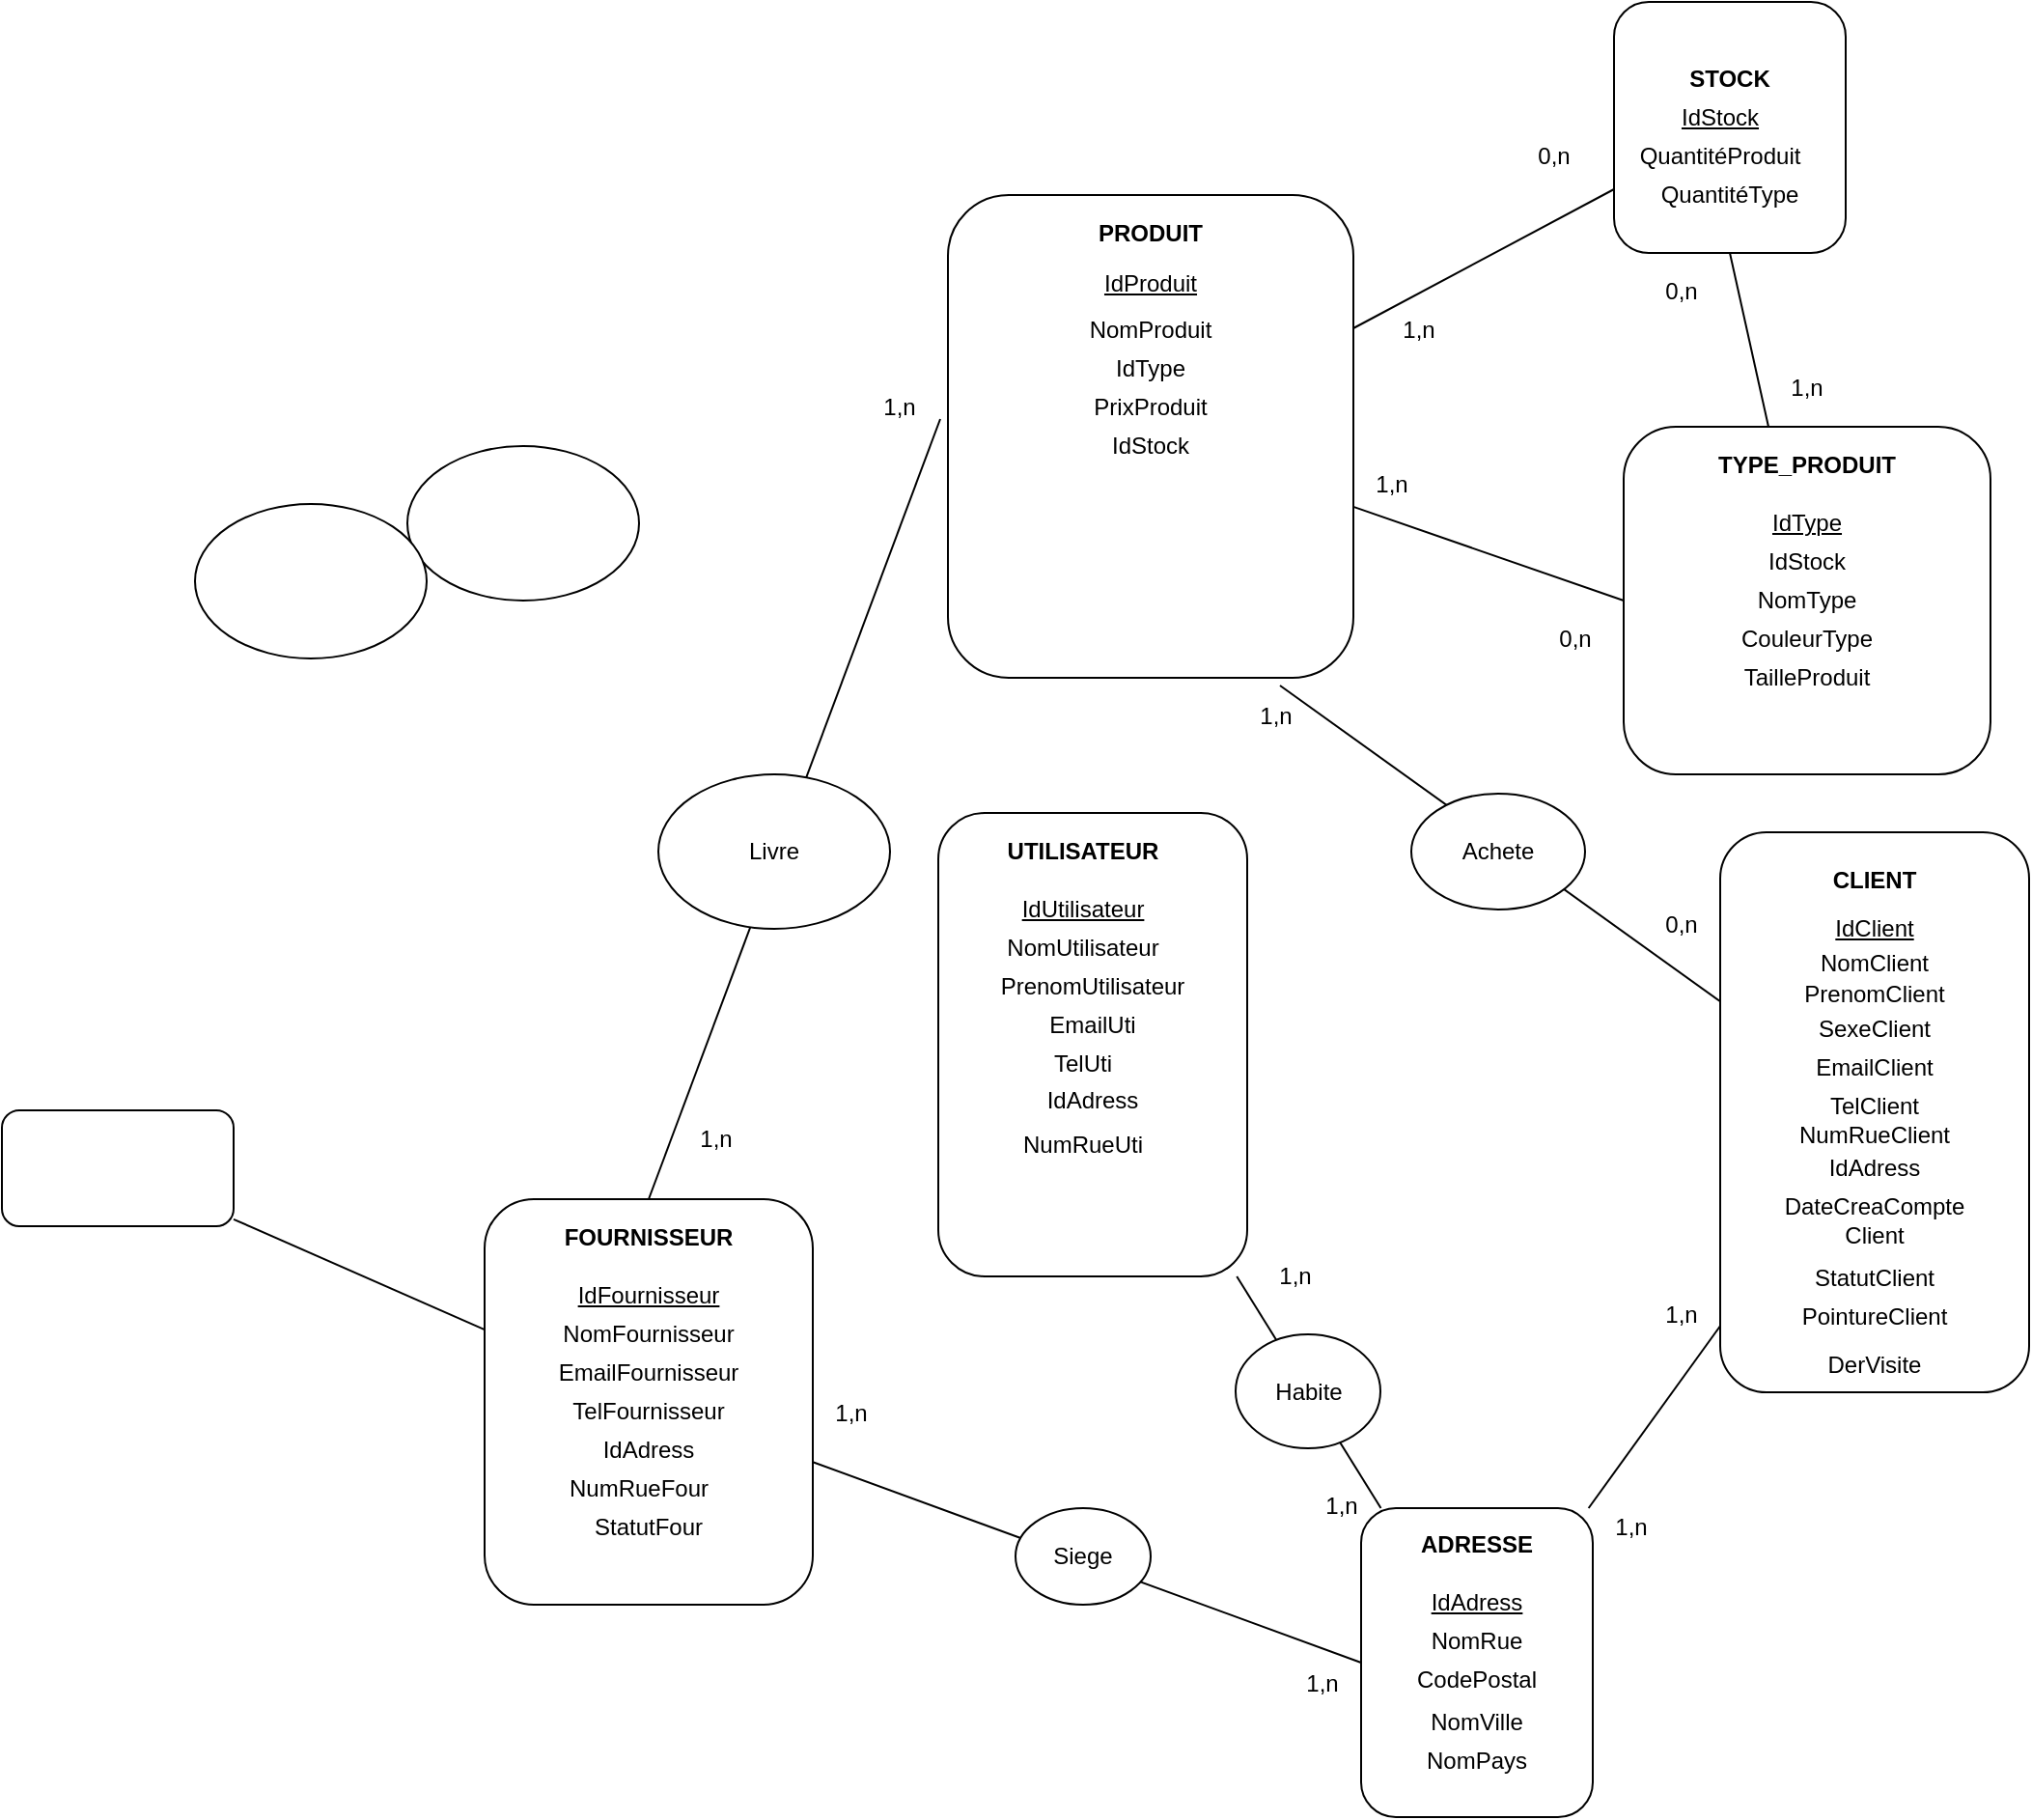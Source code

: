 <mxfile version="12.9.5" type="github">
  <diagram id="_cVDuks62UaKVImhQFzd" name="Page-1">
    <mxGraphModel dx="2249" dy="1931" grid="1" gridSize="10" guides="1" tooltips="1" connect="1" arrows="1" fold="1" page="1" pageScale="1" pageWidth="827" pageHeight="1169" math="0" shadow="0">
      <root>
        <mxCell id="0" />
        <mxCell id="1" parent="0" />
        <mxCell id="PKBHu8Fdax7sOy9F1GHR-1" value="" style="rounded=1;whiteSpace=wrap;html=1;" parent="1" vertex="1">
          <mxGeometry x="-40" y="530" width="170" height="210" as="geometry" />
        </mxCell>
        <mxCell id="PKBHu8Fdax7sOy9F1GHR-2" value="" style="rounded=1;whiteSpace=wrap;html=1;" parent="1" vertex="1">
          <mxGeometry x="200" y="10" width="210" height="250" as="geometry" />
        </mxCell>
        <mxCell id="PKBHu8Fdax7sOy9F1GHR-3" value="" style="rounded=1;whiteSpace=wrap;html=1;" parent="1" vertex="1">
          <mxGeometry x="195" y="330" width="160" height="240" as="geometry" />
        </mxCell>
        <mxCell id="PKBHu8Fdax7sOy9F1GHR-4" value="" style="rounded=1;whiteSpace=wrap;html=1;" parent="1" vertex="1">
          <mxGeometry x="600" y="340" width="160" height="290" as="geometry" />
        </mxCell>
        <mxCell id="PKBHu8Fdax7sOy9F1GHR-5" value="PRODUIT" style="text;html=1;strokeColor=none;fillColor=none;align=center;verticalAlign=middle;whiteSpace=wrap;rounded=0;fontStyle=1" parent="1" vertex="1">
          <mxGeometry x="285" y="20" width="40" height="20" as="geometry" />
        </mxCell>
        <mxCell id="PKBHu8Fdax7sOy9F1GHR-6" value="CLIENT" style="text;html=1;strokeColor=none;fillColor=none;align=center;verticalAlign=middle;whiteSpace=wrap;rounded=0;fontStyle=1" parent="1" vertex="1">
          <mxGeometry x="660" y="350" width="40" height="30" as="geometry" />
        </mxCell>
        <mxCell id="PKBHu8Fdax7sOy9F1GHR-8" value="FOURNISSEUR" style="text;html=1;strokeColor=none;fillColor=none;align=center;verticalAlign=middle;whiteSpace=wrap;rounded=0;fontStyle=1" parent="1" vertex="1">
          <mxGeometry x="25" y="540" width="40" height="20" as="geometry" />
        </mxCell>
        <mxCell id="PKBHu8Fdax7sOy9F1GHR-11" value="UTILISATEUR" style="text;html=1;strokeColor=none;fillColor=none;align=center;verticalAlign=middle;whiteSpace=wrap;rounded=0;fontStyle=1" parent="1" vertex="1">
          <mxGeometry x="250" y="340" width="40" height="20" as="geometry" />
        </mxCell>
        <mxCell id="7HdCGKZV9hbTOzj91E-3-1" value="IdUtilisateur" style="text;html=1;strokeColor=none;fillColor=none;align=center;verticalAlign=middle;whiteSpace=wrap;rounded=0;fontStyle=4" vertex="1" parent="1">
          <mxGeometry x="250" y="370" width="40" height="20" as="geometry" />
        </mxCell>
        <mxCell id="7HdCGKZV9hbTOzj91E-3-6" value="IdClient" style="text;html=1;strokeColor=none;fillColor=none;align=center;verticalAlign=middle;whiteSpace=wrap;rounded=0;fontStyle=4" vertex="1" parent="1">
          <mxGeometry x="660" y="380" width="40" height="20" as="geometry" />
        </mxCell>
        <mxCell id="7HdCGKZV9hbTOzj91E-3-7" value="IdFournisseur" style="text;html=1;strokeColor=none;fillColor=none;align=center;verticalAlign=middle;whiteSpace=wrap;rounded=0;fontStyle=4" vertex="1" parent="1">
          <mxGeometry x="25" y="570" width="40" height="20" as="geometry" />
        </mxCell>
        <mxCell id="7HdCGKZV9hbTOzj91E-3-8" value="IdProduit" style="text;html=1;strokeColor=none;fillColor=none;align=center;verticalAlign=middle;whiteSpace=wrap;rounded=0;fontStyle=4" vertex="1" parent="1">
          <mxGeometry x="285" y="46" width="40" height="20" as="geometry" />
        </mxCell>
        <mxCell id="7HdCGKZV9hbTOzj91E-3-9" value="NomUtilisateur" style="text;html=1;strokeColor=none;fillColor=none;align=center;verticalAlign=middle;whiteSpace=wrap;rounded=0;" vertex="1" parent="1">
          <mxGeometry x="250" y="390" width="40" height="20" as="geometry" />
        </mxCell>
        <mxCell id="7HdCGKZV9hbTOzj91E-3-10" value="PrenomUtilisateur" style="text;html=1;strokeColor=none;fillColor=none;align=center;verticalAlign=middle;whiteSpace=wrap;rounded=0;" vertex="1" parent="1">
          <mxGeometry x="255" y="410" width="40" height="20" as="geometry" />
        </mxCell>
        <mxCell id="7HdCGKZV9hbTOzj91E-3-11" value="EmailUti" style="text;html=1;strokeColor=none;fillColor=none;align=center;verticalAlign=middle;whiteSpace=wrap;rounded=0;" vertex="1" parent="1">
          <mxGeometry x="255" y="430" width="40" height="20" as="geometry" />
        </mxCell>
        <mxCell id="7HdCGKZV9hbTOzj91E-3-12" value="TelUti" style="text;html=1;strokeColor=none;fillColor=none;align=center;verticalAlign=middle;whiteSpace=wrap;rounded=0;" vertex="1" parent="1">
          <mxGeometry x="250" y="450" width="40" height="20" as="geometry" />
        </mxCell>
        <mxCell id="7HdCGKZV9hbTOzj91E-3-13" value="PrenomClient" style="text;html=1;strokeColor=none;fillColor=none;align=center;verticalAlign=middle;whiteSpace=wrap;rounded=0;" vertex="1" parent="1">
          <mxGeometry x="660" y="414" width="40" height="20" as="geometry" />
        </mxCell>
        <mxCell id="7HdCGKZV9hbTOzj91E-3-14" value="EmailClient" style="text;html=1;strokeColor=none;fillColor=none;align=center;verticalAlign=middle;whiteSpace=wrap;rounded=0;" vertex="1" parent="1">
          <mxGeometry x="660" y="452" width="40" height="20" as="geometry" />
        </mxCell>
        <mxCell id="7HdCGKZV9hbTOzj91E-3-15" value="NomClient" style="text;html=1;strokeColor=none;fillColor=none;align=center;verticalAlign=middle;whiteSpace=wrap;rounded=0;" vertex="1" parent="1">
          <mxGeometry x="660" y="398" width="40" height="20" as="geometry" />
        </mxCell>
        <mxCell id="7HdCGKZV9hbTOzj91E-3-16" value="IdAdress" style="text;html=1;strokeColor=none;fillColor=none;align=center;verticalAlign=middle;whiteSpace=wrap;rounded=0;" vertex="1" parent="1">
          <mxGeometry x="660" y="504" width="40" height="20" as="geometry" />
        </mxCell>
        <mxCell id="7HdCGKZV9hbTOzj91E-3-18" value="IdAdress" style="text;html=1;strokeColor=none;fillColor=none;align=center;verticalAlign=middle;whiteSpace=wrap;rounded=0;" vertex="1" parent="1">
          <mxGeometry x="255" y="469" width="40" height="20" as="geometry" />
        </mxCell>
        <mxCell id="7HdCGKZV9hbTOzj91E-3-19" value="" style="rounded=1;whiteSpace=wrap;html=1;" vertex="1" parent="1">
          <mxGeometry x="414" y="690" width="120" height="160" as="geometry" />
        </mxCell>
        <mxCell id="7HdCGKZV9hbTOzj91E-3-17" value="IdAdress" style="text;html=1;strokeColor=none;fillColor=none;align=center;verticalAlign=middle;whiteSpace=wrap;rounded=0;fontStyle=4" vertex="1" parent="1">
          <mxGeometry x="454" y="729" width="40" height="20" as="geometry" />
        </mxCell>
        <mxCell id="7HdCGKZV9hbTOzj91E-3-20" value="ADRESSE" style="text;html=1;strokeColor=none;fillColor=none;align=center;verticalAlign=middle;whiteSpace=wrap;rounded=0;fontStyle=1" vertex="1" parent="1">
          <mxGeometry x="454" y="699" width="40" height="20" as="geometry" />
        </mxCell>
        <mxCell id="7HdCGKZV9hbTOzj91E-3-21" value="NumRueClient" style="text;html=1;strokeColor=none;fillColor=none;align=center;verticalAlign=middle;whiteSpace=wrap;rounded=0;" vertex="1" parent="1">
          <mxGeometry x="660" y="487" width="40" height="20" as="geometry" />
        </mxCell>
        <mxCell id="7HdCGKZV9hbTOzj91E-3-23" value="NomRue" style="text;html=1;strokeColor=none;fillColor=none;align=center;verticalAlign=middle;whiteSpace=wrap;rounded=0;" vertex="1" parent="1">
          <mxGeometry x="454" y="749" width="40" height="20" as="geometry" />
        </mxCell>
        <mxCell id="7HdCGKZV9hbTOzj91E-3-24" value="CodePostal" style="text;html=1;strokeColor=none;fillColor=none;align=center;verticalAlign=middle;whiteSpace=wrap;rounded=0;" vertex="1" parent="1">
          <mxGeometry x="454" y="769" width="40" height="20" as="geometry" />
        </mxCell>
        <mxCell id="7HdCGKZV9hbTOzj91E-3-25" value="NomVille" style="text;html=1;strokeColor=none;fillColor=none;align=center;verticalAlign=middle;whiteSpace=wrap;rounded=0;" vertex="1" parent="1">
          <mxGeometry x="454" y="791" width="40" height="20" as="geometry" />
        </mxCell>
        <mxCell id="7HdCGKZV9hbTOzj91E-3-26" value="" style="endArrow=none;html=1;" edge="1" parent="1" source="7HdCGKZV9hbTOzj91E-3-19" target="PKBHu8Fdax7sOy9F1GHR-4">
          <mxGeometry width="50" height="50" relative="1" as="geometry">
            <mxPoint x="390" y="600" as="sourcePoint" />
            <mxPoint x="440" y="550" as="targetPoint" />
          </mxGeometry>
        </mxCell>
        <mxCell id="7HdCGKZV9hbTOzj91E-3-27" value="" style="endArrow=none;html=1;" edge="1" parent="1" source="7HdCGKZV9hbTOzj91E-3-19" target="PKBHu8Fdax7sOy9F1GHR-3">
          <mxGeometry width="50" height="50" relative="1" as="geometry">
            <mxPoint x="390" y="600" as="sourcePoint" />
            <mxPoint x="440" y="550" as="targetPoint" />
          </mxGeometry>
        </mxCell>
        <mxCell id="7HdCGKZV9hbTOzj91E-3-28" value="TelClient" style="text;html=1;strokeColor=none;fillColor=none;align=center;verticalAlign=middle;whiteSpace=wrap;rounded=0;" vertex="1" parent="1">
          <mxGeometry x="660" y="472" width="40" height="20" as="geometry" />
        </mxCell>
        <mxCell id="7HdCGKZV9hbTOzj91E-3-29" value="DerVisite" style="text;html=1;strokeColor=none;fillColor=none;align=center;verticalAlign=middle;whiteSpace=wrap;rounded=0;" vertex="1" parent="1">
          <mxGeometry x="660" y="601" width="40" height="30" as="geometry" />
        </mxCell>
        <mxCell id="7HdCGKZV9hbTOzj91E-3-30" value="DateCreaCompte Client" style="text;html=1;strokeColor=none;fillColor=none;align=center;verticalAlign=middle;whiteSpace=wrap;rounded=0;" vertex="1" parent="1">
          <mxGeometry x="660" y="531" width="40" height="20" as="geometry" />
        </mxCell>
        <mxCell id="7HdCGKZV9hbTOzj91E-3-32" value="StatutClient" style="text;html=1;strokeColor=none;fillColor=none;align=center;verticalAlign=middle;whiteSpace=wrap;rounded=0;" vertex="1" parent="1">
          <mxGeometry x="660" y="561" width="40" height="20" as="geometry" />
        </mxCell>
        <mxCell id="7HdCGKZV9hbTOzj91E-3-33" value="PointureClient" style="text;html=1;strokeColor=none;fillColor=none;align=center;verticalAlign=middle;whiteSpace=wrap;rounded=0;" vertex="1" parent="1">
          <mxGeometry x="660" y="581" width="40" height="20" as="geometry" />
        </mxCell>
        <mxCell id="7HdCGKZV9hbTOzj91E-3-36" value="SexeClient" style="text;html=1;strokeColor=none;fillColor=none;align=center;verticalAlign=middle;whiteSpace=wrap;rounded=0;" vertex="1" parent="1">
          <mxGeometry x="660" y="432" width="40" height="20" as="geometry" />
        </mxCell>
        <mxCell id="7HdCGKZV9hbTOzj91E-3-37" value="NomProduit" style="text;html=1;strokeColor=none;fillColor=none;align=center;verticalAlign=middle;whiteSpace=wrap;rounded=0;" vertex="1" parent="1">
          <mxGeometry x="285" y="70" width="40" height="20" as="geometry" />
        </mxCell>
        <mxCell id="7HdCGKZV9hbTOzj91E-3-38" value="IdType" style="text;html=1;strokeColor=none;fillColor=none;align=center;verticalAlign=middle;whiteSpace=wrap;rounded=0;" vertex="1" parent="1">
          <mxGeometry x="285" y="90" width="40" height="20" as="geometry" />
        </mxCell>
        <mxCell id="7HdCGKZV9hbTOzj91E-3-39" value="PrixProduit" style="text;html=1;strokeColor=none;fillColor=none;align=center;verticalAlign=middle;whiteSpace=wrap;rounded=0;" vertex="1" parent="1">
          <mxGeometry x="285" y="110" width="40" height="20" as="geometry" />
        </mxCell>
        <mxCell id="7HdCGKZV9hbTOzj91E-3-40" value="" style="rounded=1;whiteSpace=wrap;html=1;" vertex="1" parent="1">
          <mxGeometry x="550" y="130" width="190" height="180" as="geometry" />
        </mxCell>
        <mxCell id="7HdCGKZV9hbTOzj91E-3-41" value="TYPE_PRODUIT" style="text;html=1;strokeColor=none;fillColor=none;align=center;verticalAlign=middle;whiteSpace=wrap;rounded=0;fontStyle=1" vertex="1" parent="1">
          <mxGeometry x="625" y="140" width="40" height="20" as="geometry" />
        </mxCell>
        <mxCell id="7HdCGKZV9hbTOzj91E-3-44" value="IdType" style="text;html=1;strokeColor=none;fillColor=none;align=center;verticalAlign=middle;whiteSpace=wrap;rounded=0;fontStyle=4" vertex="1" parent="1">
          <mxGeometry x="625" y="170" width="40" height="20" as="geometry" />
        </mxCell>
        <mxCell id="7HdCGKZV9hbTOzj91E-3-48" value="" style="rounded=1;whiteSpace=wrap;html=1;" vertex="1" parent="1">
          <mxGeometry x="-290" y="484" width="120" height="60" as="geometry" />
        </mxCell>
        <mxCell id="7HdCGKZV9hbTOzj91E-3-49" value="" style="rounded=1;whiteSpace=wrap;html=1;" vertex="1" parent="1">
          <mxGeometry x="545" y="-90" width="120" height="130" as="geometry" />
        </mxCell>
        <mxCell id="7HdCGKZV9hbTOzj91E-3-50" value="STOCK" style="text;html=1;strokeColor=none;fillColor=none;align=center;verticalAlign=middle;whiteSpace=wrap;rounded=0;fontStyle=1" vertex="1" parent="1">
          <mxGeometry x="585" y="-60" width="40" height="20" as="geometry" />
        </mxCell>
        <mxCell id="7HdCGKZV9hbTOzj91E-3-51" value="QuantitéProduit" style="text;html=1;strokeColor=none;fillColor=none;align=center;verticalAlign=middle;whiteSpace=wrap;rounded=0;" vertex="1" parent="1">
          <mxGeometry x="580" y="-20" width="40" height="20" as="geometry" />
        </mxCell>
        <mxCell id="7HdCGKZV9hbTOzj91E-3-52" value="IdStock" style="text;html=1;strokeColor=none;fillColor=none;align=center;verticalAlign=middle;whiteSpace=wrap;rounded=0;fontStyle=4" vertex="1" parent="1">
          <mxGeometry x="580" y="-40" width="40" height="20" as="geometry" />
        </mxCell>
        <mxCell id="7HdCGKZV9hbTOzj91E-3-53" value="IdStock" style="text;html=1;strokeColor=none;fillColor=none;align=center;verticalAlign=middle;whiteSpace=wrap;rounded=0;" vertex="1" parent="1">
          <mxGeometry x="625" y="190" width="40" height="20" as="geometry" />
        </mxCell>
        <mxCell id="7HdCGKZV9hbTOzj91E-3-55" value="IdStock" style="text;html=1;strokeColor=none;fillColor=none;align=center;verticalAlign=middle;whiteSpace=wrap;rounded=0;" vertex="1" parent="1">
          <mxGeometry x="285" y="130" width="40" height="20" as="geometry" />
        </mxCell>
        <mxCell id="7HdCGKZV9hbTOzj91E-3-56" value="QuantitéType" style="text;html=1;strokeColor=none;fillColor=none;align=center;verticalAlign=middle;whiteSpace=wrap;rounded=0;" vertex="1" parent="1">
          <mxGeometry x="585" width="40" height="20" as="geometry" />
        </mxCell>
        <mxCell id="7HdCGKZV9hbTOzj91E-3-57" value="" style="endArrow=none;html=1;" edge="1" parent="1" source="PKBHu8Fdax7sOy9F1GHR-2" target="7HdCGKZV9hbTOzj91E-3-49">
          <mxGeometry width="50" height="50" relative="1" as="geometry">
            <mxPoint x="440" y="260" as="sourcePoint" />
            <mxPoint x="490" y="210" as="targetPoint" />
          </mxGeometry>
        </mxCell>
        <mxCell id="7HdCGKZV9hbTOzj91E-3-58" value="" style="endArrow=none;html=1;entryX=0.5;entryY=1;entryDx=0;entryDy=0;" edge="1" parent="1" source="7HdCGKZV9hbTOzj91E-3-40" target="7HdCGKZV9hbTOzj91E-3-49">
          <mxGeometry width="50" height="50" relative="1" as="geometry">
            <mxPoint x="440" y="260" as="sourcePoint" />
            <mxPoint x="490" y="210" as="targetPoint" />
          </mxGeometry>
        </mxCell>
        <mxCell id="7HdCGKZV9hbTOzj91E-3-59" value="NomType" style="text;html=1;strokeColor=none;fillColor=none;align=center;verticalAlign=middle;whiteSpace=wrap;rounded=0;" vertex="1" parent="1">
          <mxGeometry x="625" y="210" width="40" height="20" as="geometry" />
        </mxCell>
        <mxCell id="7HdCGKZV9hbTOzj91E-3-60" value="CouleurType" style="text;html=1;strokeColor=none;fillColor=none;align=center;verticalAlign=middle;whiteSpace=wrap;rounded=0;" vertex="1" parent="1">
          <mxGeometry x="625" y="230" width="40" height="20" as="geometry" />
        </mxCell>
        <mxCell id="7HdCGKZV9hbTOzj91E-3-63" value="TailleProduit" style="text;html=1;strokeColor=none;fillColor=none;align=center;verticalAlign=middle;whiteSpace=wrap;rounded=0;" vertex="1" parent="1">
          <mxGeometry x="625" y="250" width="40" height="20" as="geometry" />
        </mxCell>
        <mxCell id="7HdCGKZV9hbTOzj91E-3-64" value="" style="endArrow=none;html=1;entryX=0;entryY=0.5;entryDx=0;entryDy=0;" edge="1" parent="1" source="PKBHu8Fdax7sOy9F1GHR-2" target="7HdCGKZV9hbTOzj91E-3-40">
          <mxGeometry width="50" height="50" relative="1" as="geometry">
            <mxPoint x="440" y="260" as="sourcePoint" />
            <mxPoint x="490" y="210" as="targetPoint" />
          </mxGeometry>
        </mxCell>
        <mxCell id="7HdCGKZV9hbTOzj91E-3-65" value="" style="endArrow=none;html=1;" edge="1" parent="1" source="PKBHu8Fdax7sOy9F1GHR-1" target="7HdCGKZV9hbTOzj91E-3-48">
          <mxGeometry width="50" height="50" relative="1" as="geometry">
            <mxPoint x="630" y="730" as="sourcePoint" />
            <mxPoint x="680" y="680" as="targetPoint" />
          </mxGeometry>
        </mxCell>
        <mxCell id="7HdCGKZV9hbTOzj91E-3-66" value="NomFournisseur" style="text;html=1;strokeColor=none;fillColor=none;align=center;verticalAlign=middle;whiteSpace=wrap;rounded=0;" vertex="1" parent="1">
          <mxGeometry x="25" y="590" width="40" height="20" as="geometry" />
        </mxCell>
        <mxCell id="7HdCGKZV9hbTOzj91E-3-67" value="EmailFournisseur" style="text;html=1;strokeColor=none;fillColor=none;align=center;verticalAlign=middle;whiteSpace=wrap;rounded=0;" vertex="1" parent="1">
          <mxGeometry x="25" y="610" width="40" height="20" as="geometry" />
        </mxCell>
        <mxCell id="7HdCGKZV9hbTOzj91E-3-68" value="TelFournisseur" style="text;html=1;strokeColor=none;fillColor=none;align=center;verticalAlign=middle;whiteSpace=wrap;rounded=0;" vertex="1" parent="1">
          <mxGeometry x="25" y="630" width="40" height="20" as="geometry" />
        </mxCell>
        <mxCell id="7HdCGKZV9hbTOzj91E-3-71" value="NumRueUti" style="text;html=1;strokeColor=none;fillColor=none;align=center;verticalAlign=middle;whiteSpace=wrap;rounded=0;" vertex="1" parent="1">
          <mxGeometry x="250" y="492" width="40" height="20" as="geometry" />
        </mxCell>
        <mxCell id="7HdCGKZV9hbTOzj91E-3-72" value="IdAdress" style="text;html=1;strokeColor=none;fillColor=none;align=center;verticalAlign=middle;whiteSpace=wrap;rounded=0;" vertex="1" parent="1">
          <mxGeometry x="25" y="650" width="40" height="20" as="geometry" />
        </mxCell>
        <mxCell id="7HdCGKZV9hbTOzj91E-3-73" value="NumRueFour" style="text;html=1;strokeColor=none;fillColor=none;align=center;verticalAlign=middle;whiteSpace=wrap;rounded=0;" vertex="1" parent="1">
          <mxGeometry x="20" y="670" width="40" height="20" as="geometry" />
        </mxCell>
        <mxCell id="7HdCGKZV9hbTOzj91E-3-74" value="" style="endArrow=none;html=1;entryX=0;entryY=0.5;entryDx=0;entryDy=0;" edge="1" parent="1" source="PKBHu8Fdax7sOy9F1GHR-1" target="7HdCGKZV9hbTOzj91E-3-19">
          <mxGeometry width="50" height="50" relative="1" as="geometry">
            <mxPoint x="380" y="630" as="sourcePoint" />
            <mxPoint x="430" y="580" as="targetPoint" />
          </mxGeometry>
        </mxCell>
        <mxCell id="7HdCGKZV9hbTOzj91E-3-75" value="StatutFour" style="text;html=1;strokeColor=none;fillColor=none;align=center;verticalAlign=middle;whiteSpace=wrap;rounded=0;" vertex="1" parent="1">
          <mxGeometry x="25" y="690" width="40" height="20" as="geometry" />
        </mxCell>
        <mxCell id="7HdCGKZV9hbTOzj91E-3-76" value="1,n" style="text;html=1;strokeColor=none;fillColor=none;align=center;verticalAlign=middle;whiteSpace=wrap;rounded=0;" vertex="1" parent="1">
          <mxGeometry x="155" y="110" width="40" height="20" as="geometry" />
        </mxCell>
        <mxCell id="7HdCGKZV9hbTOzj91E-3-77" value="" style="endArrow=none;html=1;entryX=0.5;entryY=0;entryDx=0;entryDy=0;exitX=-0.019;exitY=0.464;exitDx=0;exitDy=0;exitPerimeter=0;" edge="1" parent="1" source="PKBHu8Fdax7sOy9F1GHR-2" target="PKBHu8Fdax7sOy9F1GHR-1">
          <mxGeometry width="50" height="50" relative="1" as="geometry">
            <mxPoint x="380" y="250" as="sourcePoint" />
            <mxPoint x="430" y="200" as="targetPoint" />
          </mxGeometry>
        </mxCell>
        <mxCell id="7HdCGKZV9hbTOzj91E-3-78" value="1,n" style="text;html=1;strokeColor=none;fillColor=none;align=center;verticalAlign=middle;whiteSpace=wrap;rounded=0;" vertex="1" parent="1">
          <mxGeometry x="410" y="150" width="40" height="20" as="geometry" />
        </mxCell>
        <mxCell id="7HdCGKZV9hbTOzj91E-3-79" value="1,n" style="text;html=1;strokeColor=none;fillColor=none;align=center;verticalAlign=middle;whiteSpace=wrap;rounded=0;" vertex="1" parent="1">
          <mxGeometry x="60" y="489" width="40" height="20" as="geometry" />
        </mxCell>
        <mxCell id="7HdCGKZV9hbTOzj91E-3-80" value="0,n" style="text;html=1;strokeColor=none;fillColor=none;align=center;verticalAlign=middle;whiteSpace=wrap;rounded=0;" vertex="1" parent="1">
          <mxGeometry x="505" y="230" width="40" height="20" as="geometry" />
        </mxCell>
        <mxCell id="7HdCGKZV9hbTOzj91E-3-83" value="1,n" style="text;html=1;strokeColor=none;fillColor=none;align=center;verticalAlign=middle;whiteSpace=wrap;rounded=0;" vertex="1" parent="1">
          <mxGeometry x="374" y="771" width="40" height="20" as="geometry" />
        </mxCell>
        <mxCell id="7HdCGKZV9hbTOzj91E-3-84" value="1,n" style="text;html=1;strokeColor=none;fillColor=none;align=center;verticalAlign=middle;whiteSpace=wrap;rounded=0;" vertex="1" parent="1">
          <mxGeometry x="130" y="631" width="40" height="20" as="geometry" />
        </mxCell>
        <mxCell id="7HdCGKZV9hbTOzj91E-3-85" value="1,n" style="text;html=1;strokeColor=none;fillColor=none;align=center;verticalAlign=middle;whiteSpace=wrap;rounded=0;" vertex="1" parent="1">
          <mxGeometry x="560" y="580" width="40" height="20" as="geometry" />
        </mxCell>
        <mxCell id="7HdCGKZV9hbTOzj91E-3-86" value="1,n" style="text;html=1;strokeColor=none;fillColor=none;align=center;verticalAlign=middle;whiteSpace=wrap;rounded=0;" vertex="1" parent="1">
          <mxGeometry x="360" y="560" width="40" height="20" as="geometry" />
        </mxCell>
        <mxCell id="7HdCGKZV9hbTOzj91E-3-87" value="1,n" style="text;html=1;strokeColor=none;fillColor=none;align=center;verticalAlign=middle;whiteSpace=wrap;rounded=0;" vertex="1" parent="1">
          <mxGeometry x="534" y="690" width="40" height="20" as="geometry" />
        </mxCell>
        <mxCell id="7HdCGKZV9hbTOzj91E-3-88" value="1,n" style="text;html=1;strokeColor=none;fillColor=none;align=center;verticalAlign=middle;whiteSpace=wrap;rounded=0;" vertex="1" parent="1">
          <mxGeometry x="384" y="679" width="40" height="20" as="geometry" />
        </mxCell>
        <mxCell id="7HdCGKZV9hbTOzj91E-3-89" value="" style="ellipse;whiteSpace=wrap;html=1;" vertex="1" parent="1">
          <mxGeometry x="50" y="310" width="120" height="80" as="geometry" />
        </mxCell>
        <mxCell id="7HdCGKZV9hbTOzj91E-3-90" value="Livre" style="text;html=1;strokeColor=none;fillColor=none;align=center;verticalAlign=middle;whiteSpace=wrap;rounded=0;" vertex="1" parent="1">
          <mxGeometry x="90" y="340" width="40" height="20" as="geometry" />
        </mxCell>
        <mxCell id="7HdCGKZV9hbTOzj91E-3-91" value="" style="endArrow=none;html=1;entryX=0.819;entryY=1.016;entryDx=0;entryDy=0;entryPerimeter=0;" edge="1" parent="1" source="PKBHu8Fdax7sOy9F1GHR-4" target="PKBHu8Fdax7sOy9F1GHR-2">
          <mxGeometry width="50" height="50" relative="1" as="geometry">
            <mxPoint x="380" y="370" as="sourcePoint" />
            <mxPoint x="430" y="320" as="targetPoint" />
          </mxGeometry>
        </mxCell>
        <mxCell id="7HdCGKZV9hbTOzj91E-3-92" value="Achete" style="ellipse;whiteSpace=wrap;html=1;" vertex="1" parent="1">
          <mxGeometry x="440" y="320" width="90" height="60" as="geometry" />
        </mxCell>
        <mxCell id="7HdCGKZV9hbTOzj91E-3-93" value="1,n" style="text;html=1;strokeColor=none;fillColor=none;align=center;verticalAlign=middle;whiteSpace=wrap;rounded=0;" vertex="1" parent="1">
          <mxGeometry x="350" y="270" width="40" height="20" as="geometry" />
        </mxCell>
        <mxCell id="7HdCGKZV9hbTOzj91E-3-94" value="0,n" style="text;html=1;strokeColor=none;fillColor=none;align=center;verticalAlign=middle;whiteSpace=wrap;rounded=0;" vertex="1" parent="1">
          <mxGeometry x="560" y="378" width="40" height="20" as="geometry" />
        </mxCell>
        <mxCell id="7HdCGKZV9hbTOzj91E-3-95" value="NomPays" style="text;html=1;strokeColor=none;fillColor=none;align=center;verticalAlign=middle;whiteSpace=wrap;rounded=0;" vertex="1" parent="1">
          <mxGeometry x="454" y="811" width="40" height="20" as="geometry" />
        </mxCell>
        <mxCell id="7HdCGKZV9hbTOzj91E-3-96" value="1,n" style="text;html=1;strokeColor=none;fillColor=none;align=center;verticalAlign=middle;whiteSpace=wrap;rounded=0;" vertex="1" parent="1">
          <mxGeometry x="625" y="100" width="40" height="20" as="geometry" />
        </mxCell>
        <mxCell id="7HdCGKZV9hbTOzj91E-3-97" value="0,n" style="text;html=1;strokeColor=none;fillColor=none;align=center;verticalAlign=middle;whiteSpace=wrap;rounded=0;" vertex="1" parent="1">
          <mxGeometry x="560" y="50" width="40" height="20" as="geometry" />
        </mxCell>
        <mxCell id="7HdCGKZV9hbTOzj91E-3-98" value="0,n" style="text;html=1;strokeColor=none;fillColor=none;align=center;verticalAlign=middle;whiteSpace=wrap;rounded=0;" vertex="1" parent="1">
          <mxGeometry x="494" y="-20" width="40" height="20" as="geometry" />
        </mxCell>
        <mxCell id="7HdCGKZV9hbTOzj91E-3-99" value="1,n" style="text;html=1;strokeColor=none;fillColor=none;align=center;verticalAlign=middle;whiteSpace=wrap;rounded=0;" vertex="1" parent="1">
          <mxGeometry x="424" y="70" width="40" height="20" as="geometry" />
        </mxCell>
        <mxCell id="7HdCGKZV9hbTOzj91E-3-100" value="" style="ellipse;whiteSpace=wrap;html=1;" vertex="1" parent="1">
          <mxGeometry x="349" y="600" width="75" height="59" as="geometry" />
        </mxCell>
        <mxCell id="7HdCGKZV9hbTOzj91E-3-101" value="Habite" style="text;html=1;strokeColor=none;fillColor=none;align=center;verticalAlign=middle;whiteSpace=wrap;rounded=0;" vertex="1" parent="1">
          <mxGeometry x="366.5" y="619.5" width="40" height="20" as="geometry" />
        </mxCell>
        <mxCell id="7HdCGKZV9hbTOzj91E-3-103" value="" style="ellipse;whiteSpace=wrap;html=1;" vertex="1" parent="1">
          <mxGeometry x="-80" y="140" width="120" height="80" as="geometry" />
        </mxCell>
        <mxCell id="7HdCGKZV9hbTOzj91E-3-105" value="" style="ellipse;whiteSpace=wrap;html=1;" vertex="1" parent="1">
          <mxGeometry x="-190" y="170" width="120" height="80" as="geometry" />
        </mxCell>
        <mxCell id="7HdCGKZV9hbTOzj91E-3-106" value="" style="ellipse;whiteSpace=wrap;html=1;" vertex="1" parent="1">
          <mxGeometry x="235" y="690" width="70" height="50" as="geometry" />
        </mxCell>
        <mxCell id="7HdCGKZV9hbTOzj91E-3-107" value="Siege" style="text;html=1;strokeColor=none;fillColor=none;align=center;verticalAlign=middle;whiteSpace=wrap;rounded=0;" vertex="1" parent="1">
          <mxGeometry x="250" y="705" width="40" height="20" as="geometry" />
        </mxCell>
      </root>
    </mxGraphModel>
  </diagram>
</mxfile>
